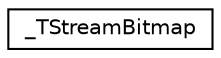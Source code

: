 digraph G
{
  edge [fontname="Helvetica",fontsize="10",labelfontname="Helvetica",labelfontsize="10"];
  node [fontname="Helvetica",fontsize="10",shape=record];
  rankdir="LR";
  Node1 [label="_TStreamBitmap",height=0.2,width=0.4,color="black", fillcolor="white", style="filled",URL="$struct___t_stream_bitmap.html"];
}

